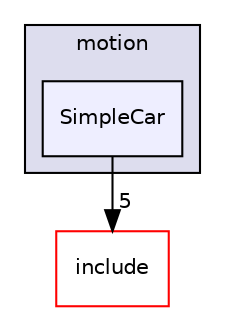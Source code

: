 digraph "/root/scrimmage/scrimmage/src/plugins/motion/SimpleCar" {
  compound=true
  node [ fontsize="10", fontname="Helvetica"];
  edge [ labelfontsize="10", labelfontname="Helvetica"];
  subgraph clusterdir_5f8427e50c3373d6d1a638fa0a1c8683 {
    graph [ bgcolor="#ddddee", pencolor="black", label="motion" fontname="Helvetica", fontsize="10", URL="dir_5f8427e50c3373d6d1a638fa0a1c8683.html"]
  dir_efee61d7bc32477b74fe8a22fce20ee1 [shape=box, label="SimpleCar", style="filled", fillcolor="#eeeeff", pencolor="black", URL="dir_efee61d7bc32477b74fe8a22fce20ee1.html"];
  }
  dir_d44c64559bbebec7f509842c48db8b23 [shape=box label="include" fillcolor="white" style="filled" color="red" URL="dir_d44c64559bbebec7f509842c48db8b23.html"];
  dir_efee61d7bc32477b74fe8a22fce20ee1->dir_d44c64559bbebec7f509842c48db8b23 [headlabel="5", labeldistance=1.5 headhref="dir_000254_000004.html"];
}
